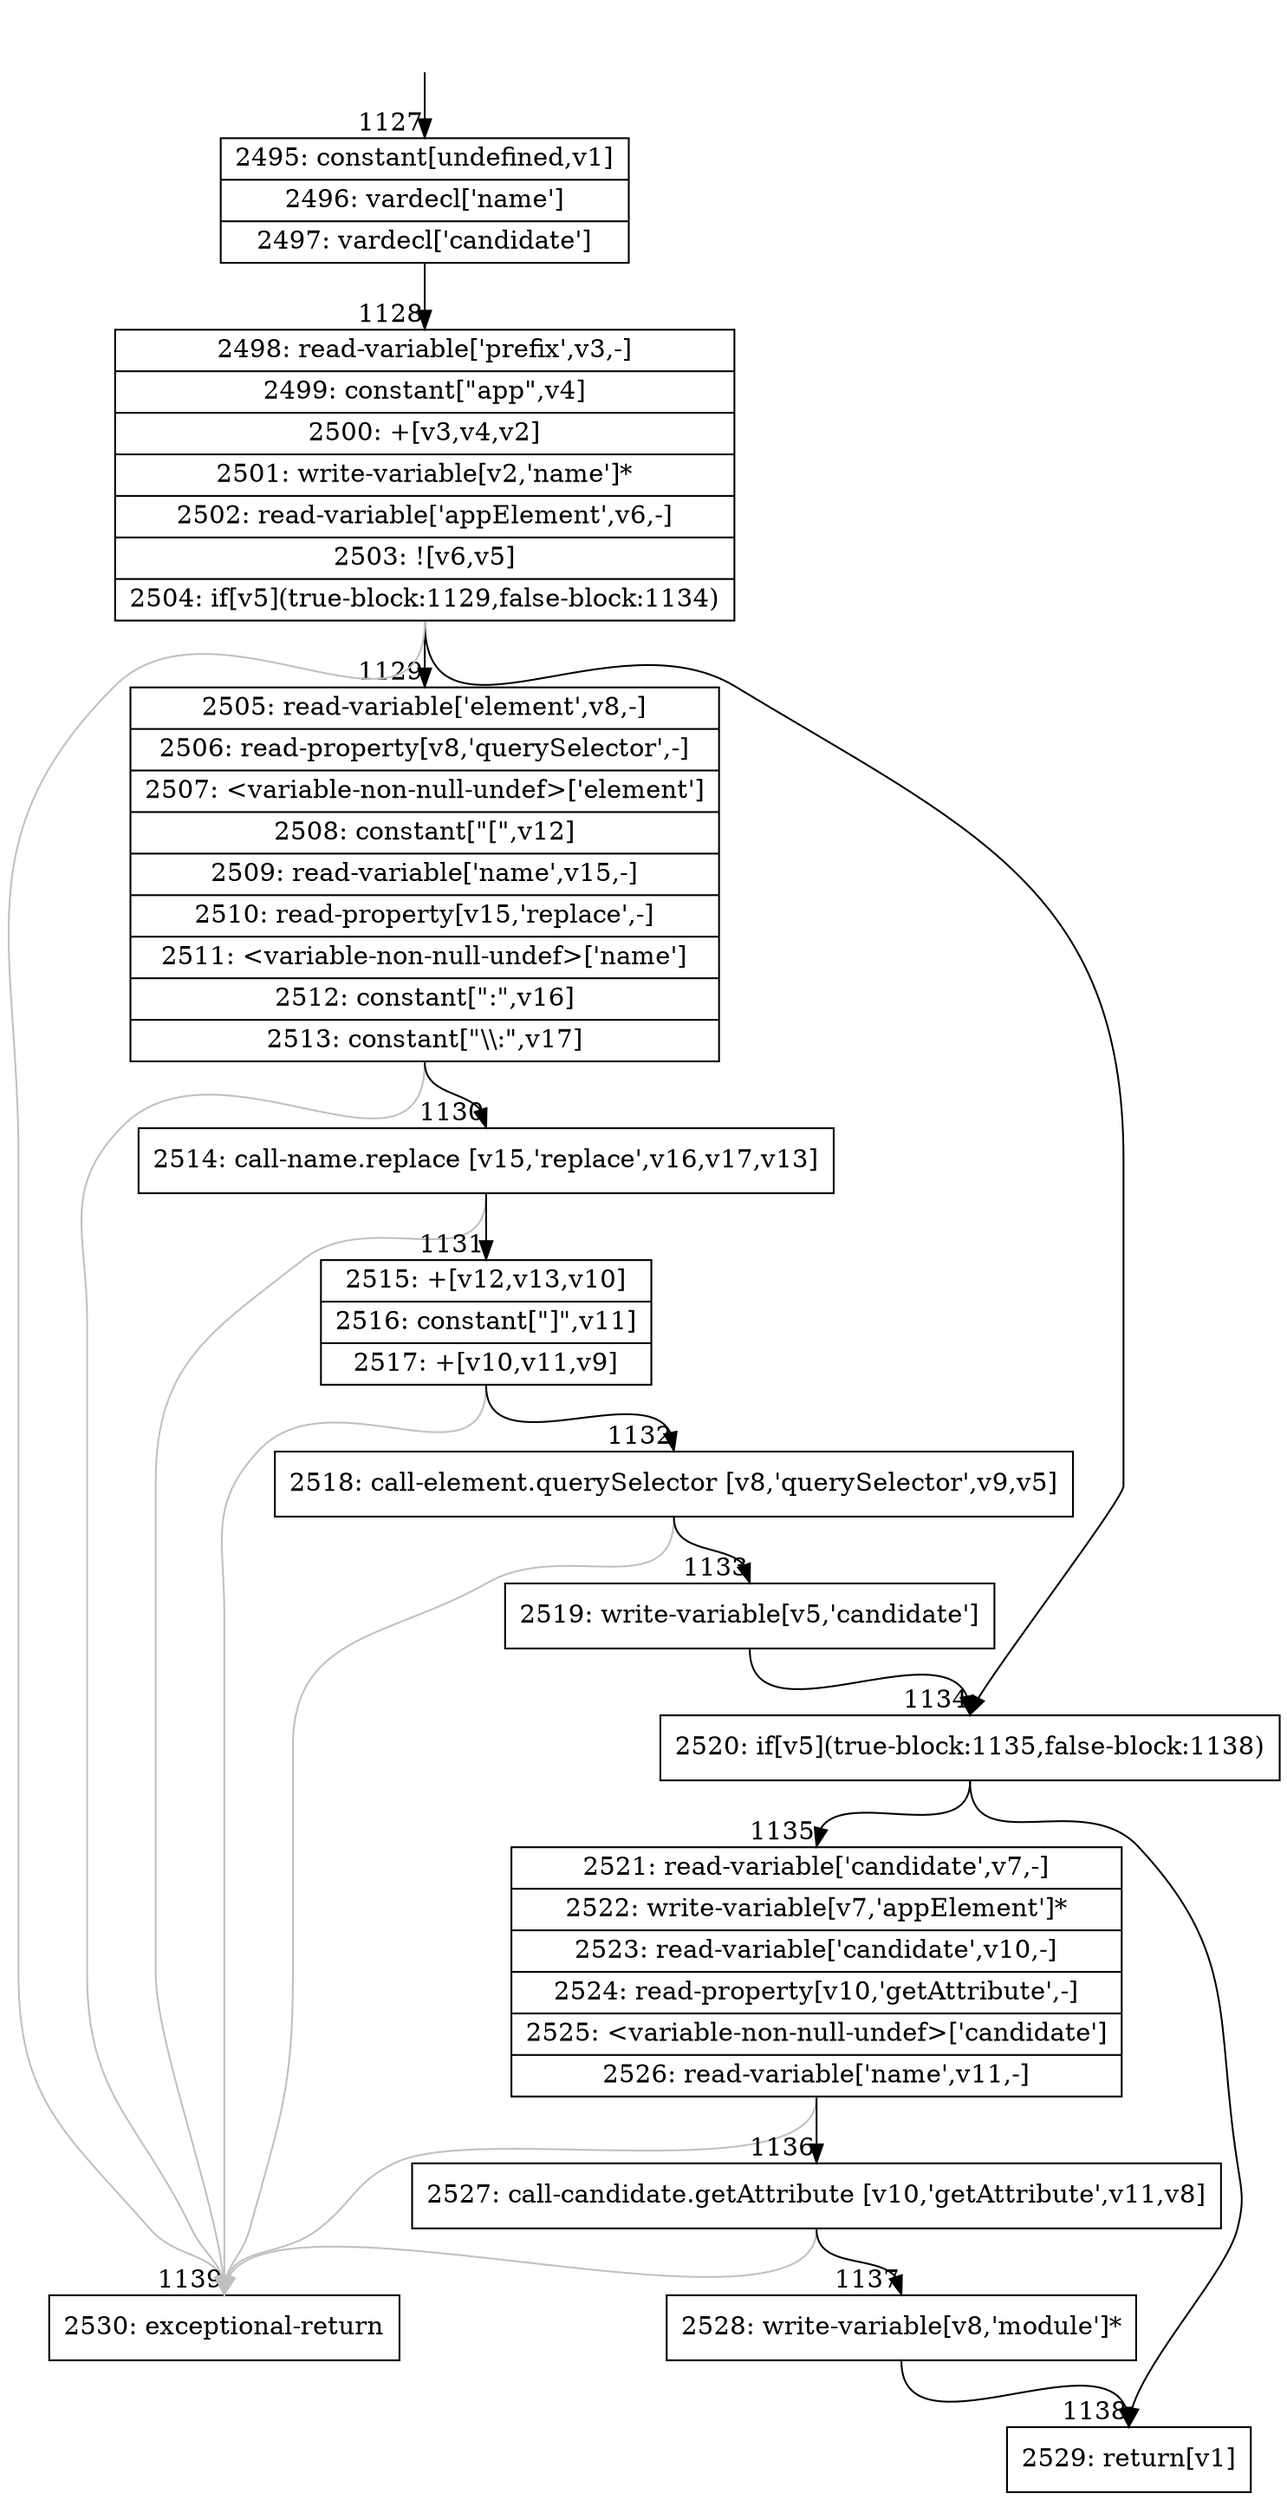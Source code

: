 digraph {
rankdir="TD"
BB_entry82[shape=none,label=""];
BB_entry82 -> BB1127 [tailport=s, headport=n, headlabel="    1127"]
BB1127 [shape=record label="{2495: constant[undefined,v1]|2496: vardecl['name']|2497: vardecl['candidate']}" ] 
BB1127 -> BB1128 [tailport=s, headport=n, headlabel="      1128"]
BB1128 [shape=record label="{2498: read-variable['prefix',v3,-]|2499: constant[\"app\",v4]|2500: +[v3,v4,v2]|2501: write-variable[v2,'name']*|2502: read-variable['appElement',v6,-]|2503: ![v6,v5]|2504: if[v5](true-block:1129,false-block:1134)}" ] 
BB1128 -> BB1134 [tailport=s, headport=n, headlabel="      1134"]
BB1128 -> BB1129 [tailport=s, headport=n, headlabel="      1129"]
BB1128 -> BB1139 [tailport=s, headport=n, color=gray, headlabel="      1139"]
BB1129 [shape=record label="{2505: read-variable['element',v8,-]|2506: read-property[v8,'querySelector',-]|2507: \<variable-non-null-undef\>['element']|2508: constant[\"[\",v12]|2509: read-variable['name',v15,-]|2510: read-property[v15,'replace',-]|2511: \<variable-non-null-undef\>['name']|2512: constant[\":\",v16]|2513: constant[\"\\\\:\",v17]}" ] 
BB1129 -> BB1130 [tailport=s, headport=n, headlabel="      1130"]
BB1129 -> BB1139 [tailport=s, headport=n, color=gray]
BB1130 [shape=record label="{2514: call-name.replace [v15,'replace',v16,v17,v13]}" ] 
BB1130 -> BB1131 [tailport=s, headport=n, headlabel="      1131"]
BB1130 -> BB1139 [tailport=s, headport=n, color=gray]
BB1131 [shape=record label="{2515: +[v12,v13,v10]|2516: constant[\"]\",v11]|2517: +[v10,v11,v9]}" ] 
BB1131 -> BB1132 [tailport=s, headport=n, headlabel="      1132"]
BB1131 -> BB1139 [tailport=s, headport=n, color=gray]
BB1132 [shape=record label="{2518: call-element.querySelector [v8,'querySelector',v9,v5]}" ] 
BB1132 -> BB1133 [tailport=s, headport=n, headlabel="      1133"]
BB1132 -> BB1139 [tailport=s, headport=n, color=gray]
BB1133 [shape=record label="{2519: write-variable[v5,'candidate']}" ] 
BB1133 -> BB1134 [tailport=s, headport=n]
BB1134 [shape=record label="{2520: if[v5](true-block:1135,false-block:1138)}" ] 
BB1134 -> BB1135 [tailport=s, headport=n, headlabel="      1135"]
BB1134 -> BB1138 [tailport=s, headport=n, headlabel="      1138"]
BB1135 [shape=record label="{2521: read-variable['candidate',v7,-]|2522: write-variable[v7,'appElement']*|2523: read-variable['candidate',v10,-]|2524: read-property[v10,'getAttribute',-]|2525: \<variable-non-null-undef\>['candidate']|2526: read-variable['name',v11,-]}" ] 
BB1135 -> BB1136 [tailport=s, headport=n, headlabel="      1136"]
BB1135 -> BB1139 [tailport=s, headport=n, color=gray]
BB1136 [shape=record label="{2527: call-candidate.getAttribute [v10,'getAttribute',v11,v8]}" ] 
BB1136 -> BB1137 [tailport=s, headport=n, headlabel="      1137"]
BB1136 -> BB1139 [tailport=s, headport=n, color=gray]
BB1137 [shape=record label="{2528: write-variable[v8,'module']*}" ] 
BB1137 -> BB1138 [tailport=s, headport=n]
BB1138 [shape=record label="{2529: return[v1]}" ] 
BB1139 [shape=record label="{2530: exceptional-return}" ] 
//#$~ 1540
}
